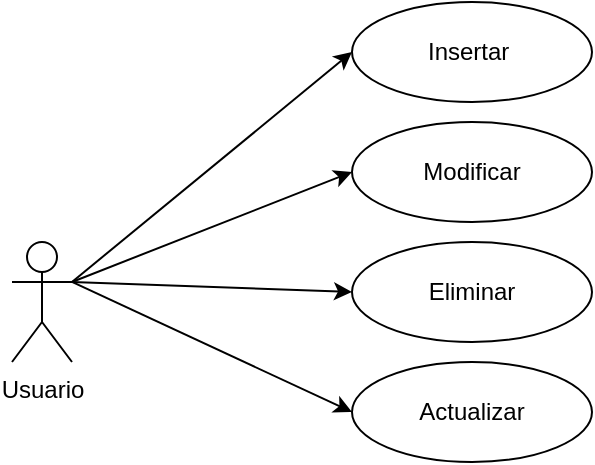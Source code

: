 <mxfile version="24.3.1" type="device">
  <diagram name="Página-1" id="4e2-4DVGfl-JO8rfM2Sv">
    <mxGraphModel dx="750" dy="373" grid="1" gridSize="10" guides="1" tooltips="1" connect="1" arrows="1" fold="1" page="1" pageScale="1" pageWidth="2336" pageHeight="1654" math="0" shadow="0">
      <root>
        <mxCell id="0" />
        <mxCell id="1" parent="0" />
        <mxCell id="BO8Fcs4cgI1VCewhqYsc-1" value="Usuario" style="shape=umlActor;verticalLabelPosition=bottom;verticalAlign=top;html=1;outlineConnect=0;" vertex="1" parent="1">
          <mxGeometry x="320" y="240" width="30" height="60" as="geometry" />
        </mxCell>
        <mxCell id="BO8Fcs4cgI1VCewhqYsc-2" value="" style="endArrow=classic;html=1;rounded=0;exitX=1;exitY=0.333;exitDx=0;exitDy=0;exitPerimeter=0;entryX=0;entryY=0.5;entryDx=0;entryDy=0;" edge="1" parent="1" source="BO8Fcs4cgI1VCewhqYsc-1" target="BO8Fcs4cgI1VCewhqYsc-3">
          <mxGeometry width="50" height="50" relative="1" as="geometry">
            <mxPoint x="400" y="260" as="sourcePoint" />
            <mxPoint x="440" y="160" as="targetPoint" />
          </mxGeometry>
        </mxCell>
        <mxCell id="BO8Fcs4cgI1VCewhqYsc-3" value="Insertar&amp;nbsp;" style="ellipse;whiteSpace=wrap;html=1;" vertex="1" parent="1">
          <mxGeometry x="490" y="120" width="120" height="50" as="geometry" />
        </mxCell>
        <mxCell id="BO8Fcs4cgI1VCewhqYsc-4" value="" style="endArrow=classic;html=1;rounded=0;exitX=1;exitY=0.333;exitDx=0;exitDy=0;exitPerimeter=0;entryX=0;entryY=0.5;entryDx=0;entryDy=0;" edge="1" parent="1" target="BO8Fcs4cgI1VCewhqYsc-5" source="BO8Fcs4cgI1VCewhqYsc-1">
          <mxGeometry width="50" height="50" relative="1" as="geometry">
            <mxPoint x="360" y="270" as="sourcePoint" />
            <mxPoint x="450" y="170" as="targetPoint" />
          </mxGeometry>
        </mxCell>
        <mxCell id="BO8Fcs4cgI1VCewhqYsc-5" value="Eliminar" style="ellipse;whiteSpace=wrap;html=1;" vertex="1" parent="1">
          <mxGeometry x="490" y="240" width="120" height="50" as="geometry" />
        </mxCell>
        <mxCell id="BO8Fcs4cgI1VCewhqYsc-6" value="" style="endArrow=classic;html=1;rounded=0;exitX=1;exitY=0.333;exitDx=0;exitDy=0;exitPerimeter=0;entryX=0;entryY=0.5;entryDx=0;entryDy=0;" edge="1" parent="1" target="BO8Fcs4cgI1VCewhqYsc-7" source="BO8Fcs4cgI1VCewhqYsc-1">
          <mxGeometry width="50" height="50" relative="1" as="geometry">
            <mxPoint x="380" y="360" as="sourcePoint" />
            <mxPoint x="470" y="260" as="targetPoint" />
          </mxGeometry>
        </mxCell>
        <mxCell id="BO8Fcs4cgI1VCewhqYsc-7" value="Actualizar" style="ellipse;whiteSpace=wrap;html=1;" vertex="1" parent="1">
          <mxGeometry x="490" y="300" width="120" height="50" as="geometry" />
        </mxCell>
        <mxCell id="BO8Fcs4cgI1VCewhqYsc-8" value="" style="endArrow=classic;html=1;rounded=0;exitX=1;exitY=0.333;exitDx=0;exitDy=0;exitPerimeter=0;entryX=0;entryY=0.5;entryDx=0;entryDy=0;" edge="1" parent="1" target="BO8Fcs4cgI1VCewhqYsc-9" source="BO8Fcs4cgI1VCewhqYsc-1">
          <mxGeometry width="50" height="50" relative="1" as="geometry">
            <mxPoint x="360" y="280" as="sourcePoint" />
            <mxPoint x="450" y="180" as="targetPoint" />
          </mxGeometry>
        </mxCell>
        <mxCell id="BO8Fcs4cgI1VCewhqYsc-9" value="Modificar" style="ellipse;whiteSpace=wrap;html=1;" vertex="1" parent="1">
          <mxGeometry x="490" y="180" width="120" height="50" as="geometry" />
        </mxCell>
      </root>
    </mxGraphModel>
  </diagram>
</mxfile>

